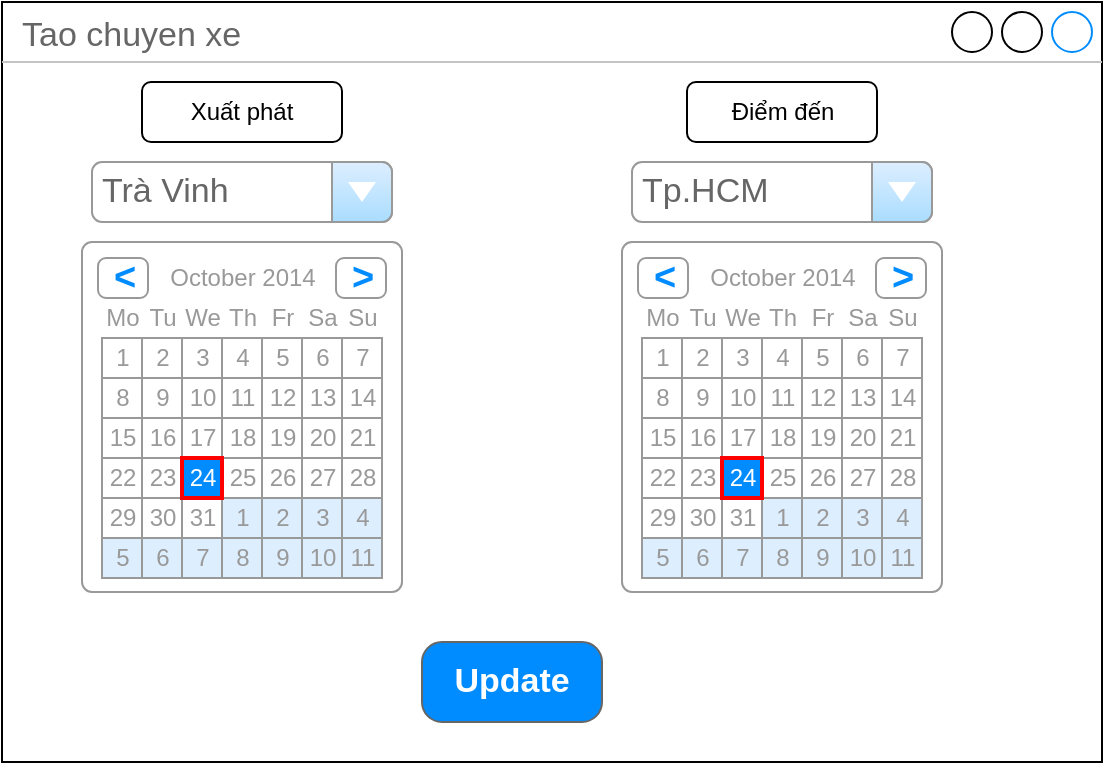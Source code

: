 <mxfile version="22.0.8" type="device">
  <diagram name="Page-1" id="ben2kIiIfCoBEz7OFsYk">
    <mxGraphModel dx="1434" dy="1839" grid="1" gridSize="10" guides="1" tooltips="1" connect="1" arrows="1" fold="1" page="1" pageScale="1" pageWidth="850" pageHeight="1100" math="0" shadow="0">
      <root>
        <mxCell id="0" />
        <mxCell id="1" parent="0" />
        <mxCell id="Zk7HNToO3OFMtX9oZNZT-54" value="Tao chuyen xe" style="strokeWidth=1;shadow=0;dashed=0;align=center;html=1;shape=mxgraph.mockup.containers.window;align=left;verticalAlign=top;spacingLeft=8;strokeColor2=#008cff;strokeColor3=#c4c4c4;fontColor=#666666;mainText=;fontSize=17;labelBackgroundColor=none;whiteSpace=wrap;rounded=1;" parent="1" vertex="1">
          <mxGeometry x="160" y="-120" width="550" height="380" as="geometry" />
        </mxCell>
        <mxCell id="Zk7HNToO3OFMtX9oZNZT-55" value="" style="strokeWidth=1;shadow=0;dashed=0;align=center;html=1;shape=mxgraph.mockup.forms.rrect;rSize=5;strokeColor=#999999;fillColor=#ffffff;rounded=1;" parent="1" vertex="1">
          <mxGeometry x="200" width="160" height="175" as="geometry" />
        </mxCell>
        <mxCell id="Zk7HNToO3OFMtX9oZNZT-56" value="October 2014" style="strokeWidth=1;shadow=0;dashed=0;align=center;html=1;shape=mxgraph.mockup.forms.anchor;fontColor=#999999;rounded=1;" parent="Zk7HNToO3OFMtX9oZNZT-55" vertex="1">
          <mxGeometry x="30" y="8" width="100" height="20" as="geometry" />
        </mxCell>
        <mxCell id="Zk7HNToO3OFMtX9oZNZT-57" value="&lt;" style="strokeWidth=1;shadow=0;dashed=0;align=center;html=1;shape=mxgraph.mockup.forms.rrect;rSize=4;strokeColor=#999999;fontColor=#008cff;fontSize=19;fontStyle=1;rounded=1;" parent="Zk7HNToO3OFMtX9oZNZT-55" vertex="1">
          <mxGeometry x="8" y="8" width="25" height="20" as="geometry" />
        </mxCell>
        <mxCell id="Zk7HNToO3OFMtX9oZNZT-58" value="&gt;" style="strokeWidth=1;shadow=0;dashed=0;align=center;html=1;shape=mxgraph.mockup.forms.rrect;rSize=4;strokeColor=#999999;fontColor=#008cff;fontSize=19;fontStyle=1;rounded=1;" parent="Zk7HNToO3OFMtX9oZNZT-55" vertex="1">
          <mxGeometry x="127" y="8" width="25" height="20" as="geometry" />
        </mxCell>
        <mxCell id="Zk7HNToO3OFMtX9oZNZT-59" value="Mo" style="strokeWidth=1;shadow=0;dashed=0;align=center;html=1;shape=mxgraph.mockup.forms.anchor;fontColor=#999999;rounded=1;" parent="Zk7HNToO3OFMtX9oZNZT-55" vertex="1">
          <mxGeometry x="10" y="28" width="20" height="20" as="geometry" />
        </mxCell>
        <mxCell id="Zk7HNToO3OFMtX9oZNZT-60" value="Tu" style="strokeWidth=1;shadow=0;dashed=0;align=center;html=1;shape=mxgraph.mockup.forms.anchor;fontColor=#999999;rounded=1;" parent="Zk7HNToO3OFMtX9oZNZT-55" vertex="1">
          <mxGeometry x="30" y="28" width="20" height="20" as="geometry" />
        </mxCell>
        <mxCell id="Zk7HNToO3OFMtX9oZNZT-61" value="We" style="strokeWidth=1;shadow=0;dashed=0;align=center;html=1;shape=mxgraph.mockup.forms.anchor;fontColor=#999999;rounded=1;" parent="Zk7HNToO3OFMtX9oZNZT-55" vertex="1">
          <mxGeometry x="50" y="28" width="20" height="20" as="geometry" />
        </mxCell>
        <mxCell id="Zk7HNToO3OFMtX9oZNZT-62" value="Th" style="strokeWidth=1;shadow=0;dashed=0;align=center;html=1;shape=mxgraph.mockup.forms.anchor;fontColor=#999999;rounded=1;" parent="Zk7HNToO3OFMtX9oZNZT-55" vertex="1">
          <mxGeometry x="70" y="28" width="20" height="20" as="geometry" />
        </mxCell>
        <mxCell id="Zk7HNToO3OFMtX9oZNZT-63" value="Fr" style="strokeWidth=1;shadow=0;dashed=0;align=center;html=1;shape=mxgraph.mockup.forms.anchor;fontColor=#999999;rounded=1;" parent="Zk7HNToO3OFMtX9oZNZT-55" vertex="1">
          <mxGeometry x="90" y="28" width="20" height="20" as="geometry" />
        </mxCell>
        <mxCell id="Zk7HNToO3OFMtX9oZNZT-64" value="Sa" style="strokeWidth=1;shadow=0;dashed=0;align=center;html=1;shape=mxgraph.mockup.forms.anchor;fontColor=#999999;rounded=1;" parent="Zk7HNToO3OFMtX9oZNZT-55" vertex="1">
          <mxGeometry x="110" y="28" width="20" height="20" as="geometry" />
        </mxCell>
        <mxCell id="Zk7HNToO3OFMtX9oZNZT-65" value="Su" style="strokeWidth=1;shadow=0;dashed=0;align=center;html=1;shape=mxgraph.mockup.forms.anchor;fontColor=#999999;rounded=1;" parent="Zk7HNToO3OFMtX9oZNZT-55" vertex="1">
          <mxGeometry x="130" y="28" width="20" height="20" as="geometry" />
        </mxCell>
        <mxCell id="Zk7HNToO3OFMtX9oZNZT-66" value="1" style="strokeWidth=1;shadow=0;dashed=0;align=center;html=1;shape=mxgraph.mockup.forms.rrect;rSize=0;strokeColor=#999999;fontColor=#999999;rounded=1;" parent="Zk7HNToO3OFMtX9oZNZT-55" vertex="1">
          <mxGeometry x="10" y="48" width="20" height="20" as="geometry" />
        </mxCell>
        <mxCell id="Zk7HNToO3OFMtX9oZNZT-67" value="2" style="strokeWidth=1;shadow=0;dashed=0;align=center;html=1;shape=mxgraph.mockup.forms.rrect;rSize=0;strokeColor=#999999;fontColor=#999999;rounded=1;" parent="Zk7HNToO3OFMtX9oZNZT-55" vertex="1">
          <mxGeometry x="30" y="48" width="20" height="20" as="geometry" />
        </mxCell>
        <mxCell id="Zk7HNToO3OFMtX9oZNZT-68" value="3" style="strokeWidth=1;shadow=0;dashed=0;align=center;html=1;shape=mxgraph.mockup.forms.rrect;rSize=0;strokeColor=#999999;fontColor=#999999;rounded=1;" parent="Zk7HNToO3OFMtX9oZNZT-55" vertex="1">
          <mxGeometry x="50" y="48" width="20" height="20" as="geometry" />
        </mxCell>
        <mxCell id="Zk7HNToO3OFMtX9oZNZT-69" value="4" style="strokeWidth=1;shadow=0;dashed=0;align=center;html=1;shape=mxgraph.mockup.forms.rrect;rSize=0;strokeColor=#999999;fontColor=#999999;rounded=1;" parent="Zk7HNToO3OFMtX9oZNZT-55" vertex="1">
          <mxGeometry x="70" y="48" width="20" height="20" as="geometry" />
        </mxCell>
        <mxCell id="Zk7HNToO3OFMtX9oZNZT-70" value="5" style="strokeWidth=1;shadow=0;dashed=0;align=center;html=1;shape=mxgraph.mockup.forms.rrect;rSize=0;strokeColor=#999999;fontColor=#999999;rounded=1;" parent="Zk7HNToO3OFMtX9oZNZT-55" vertex="1">
          <mxGeometry x="90" y="48" width="20" height="20" as="geometry" />
        </mxCell>
        <mxCell id="Zk7HNToO3OFMtX9oZNZT-71" value="6" style="strokeWidth=1;shadow=0;dashed=0;align=center;html=1;shape=mxgraph.mockup.forms.rrect;rSize=0;strokeColor=#999999;fontColor=#999999;rounded=1;" parent="Zk7HNToO3OFMtX9oZNZT-55" vertex="1">
          <mxGeometry x="110" y="48" width="20" height="20" as="geometry" />
        </mxCell>
        <mxCell id="Zk7HNToO3OFMtX9oZNZT-72" value="7" style="strokeWidth=1;shadow=0;dashed=0;align=center;html=1;shape=mxgraph.mockup.forms.rrect;rSize=0;strokeColor=#999999;fontColor=#999999;rounded=1;" parent="Zk7HNToO3OFMtX9oZNZT-55" vertex="1">
          <mxGeometry x="130" y="48" width="20" height="20" as="geometry" />
        </mxCell>
        <mxCell id="Zk7HNToO3OFMtX9oZNZT-73" value="8" style="strokeWidth=1;shadow=0;dashed=0;align=center;html=1;shape=mxgraph.mockup.forms.rrect;rSize=0;strokeColor=#999999;fontColor=#999999;rounded=1;" parent="Zk7HNToO3OFMtX9oZNZT-55" vertex="1">
          <mxGeometry x="10" y="68" width="20" height="20" as="geometry" />
        </mxCell>
        <mxCell id="Zk7HNToO3OFMtX9oZNZT-74" value="9" style="strokeWidth=1;shadow=0;dashed=0;align=center;html=1;shape=mxgraph.mockup.forms.rrect;rSize=0;strokeColor=#999999;fontColor=#999999;rounded=1;" parent="Zk7HNToO3OFMtX9oZNZT-55" vertex="1">
          <mxGeometry x="30" y="68" width="20" height="20" as="geometry" />
        </mxCell>
        <mxCell id="Zk7HNToO3OFMtX9oZNZT-75" value="10" style="strokeWidth=1;shadow=0;dashed=0;align=center;html=1;shape=mxgraph.mockup.forms.rrect;rSize=0;strokeColor=#999999;fontColor=#999999;rounded=1;" parent="Zk7HNToO3OFMtX9oZNZT-55" vertex="1">
          <mxGeometry x="50" y="68" width="20" height="20" as="geometry" />
        </mxCell>
        <mxCell id="Zk7HNToO3OFMtX9oZNZT-76" value="11" style="strokeWidth=1;shadow=0;dashed=0;align=center;html=1;shape=mxgraph.mockup.forms.rrect;rSize=0;strokeColor=#999999;fontColor=#999999;rounded=1;" parent="Zk7HNToO3OFMtX9oZNZT-55" vertex="1">
          <mxGeometry x="70" y="68" width="20" height="20" as="geometry" />
        </mxCell>
        <mxCell id="Zk7HNToO3OFMtX9oZNZT-77" value="12" style="strokeWidth=1;shadow=0;dashed=0;align=center;html=1;shape=mxgraph.mockup.forms.rrect;rSize=0;strokeColor=#999999;fontColor=#999999;rounded=1;" parent="Zk7HNToO3OFMtX9oZNZT-55" vertex="1">
          <mxGeometry x="90" y="68" width="20" height="20" as="geometry" />
        </mxCell>
        <mxCell id="Zk7HNToO3OFMtX9oZNZT-78" value="13" style="strokeWidth=1;shadow=0;dashed=0;align=center;html=1;shape=mxgraph.mockup.forms.rrect;rSize=0;strokeColor=#999999;fontColor=#999999;rounded=1;" parent="Zk7HNToO3OFMtX9oZNZT-55" vertex="1">
          <mxGeometry x="110" y="68" width="20" height="20" as="geometry" />
        </mxCell>
        <mxCell id="Zk7HNToO3OFMtX9oZNZT-79" value="14" style="strokeWidth=1;shadow=0;dashed=0;align=center;html=1;shape=mxgraph.mockup.forms.rrect;rSize=0;strokeColor=#999999;fontColor=#999999;rounded=1;" parent="Zk7HNToO3OFMtX9oZNZT-55" vertex="1">
          <mxGeometry x="130" y="68" width="20" height="20" as="geometry" />
        </mxCell>
        <mxCell id="Zk7HNToO3OFMtX9oZNZT-80" value="15" style="strokeWidth=1;shadow=0;dashed=0;align=center;html=1;shape=mxgraph.mockup.forms.rrect;rSize=0;strokeColor=#999999;fontColor=#999999;rounded=1;" parent="Zk7HNToO3OFMtX9oZNZT-55" vertex="1">
          <mxGeometry x="10" y="88" width="20" height="20" as="geometry" />
        </mxCell>
        <mxCell id="Zk7HNToO3OFMtX9oZNZT-81" value="16" style="strokeWidth=1;shadow=0;dashed=0;align=center;html=1;shape=mxgraph.mockup.forms.rrect;rSize=0;strokeColor=#999999;fontColor=#999999;rounded=1;" parent="Zk7HNToO3OFMtX9oZNZT-55" vertex="1">
          <mxGeometry x="30" y="88" width="20" height="20" as="geometry" />
        </mxCell>
        <mxCell id="Zk7HNToO3OFMtX9oZNZT-82" value="17" style="strokeWidth=1;shadow=0;dashed=0;align=center;html=1;shape=mxgraph.mockup.forms.rrect;rSize=0;strokeColor=#999999;fontColor=#999999;rounded=1;" parent="Zk7HNToO3OFMtX9oZNZT-55" vertex="1">
          <mxGeometry x="50" y="88" width="20" height="20" as="geometry" />
        </mxCell>
        <mxCell id="Zk7HNToO3OFMtX9oZNZT-83" value="18" style="strokeWidth=1;shadow=0;dashed=0;align=center;html=1;shape=mxgraph.mockup.forms.rrect;rSize=0;strokeColor=#999999;fontColor=#999999;rounded=1;" parent="Zk7HNToO3OFMtX9oZNZT-55" vertex="1">
          <mxGeometry x="70" y="88" width="20" height="20" as="geometry" />
        </mxCell>
        <mxCell id="Zk7HNToO3OFMtX9oZNZT-84" value="19" style="strokeWidth=1;shadow=0;dashed=0;align=center;html=1;shape=mxgraph.mockup.forms.rrect;rSize=0;strokeColor=#999999;fontColor=#999999;rounded=1;" parent="Zk7HNToO3OFMtX9oZNZT-55" vertex="1">
          <mxGeometry x="90" y="88" width="20" height="20" as="geometry" />
        </mxCell>
        <mxCell id="Zk7HNToO3OFMtX9oZNZT-85" value="20" style="strokeWidth=1;shadow=0;dashed=0;align=center;html=1;shape=mxgraph.mockup.forms.rrect;rSize=0;strokeColor=#999999;fontColor=#999999;rounded=1;" parent="Zk7HNToO3OFMtX9oZNZT-55" vertex="1">
          <mxGeometry x="110" y="88" width="20" height="20" as="geometry" />
        </mxCell>
        <mxCell id="Zk7HNToO3OFMtX9oZNZT-86" value="21" style="strokeWidth=1;shadow=0;dashed=0;align=center;html=1;shape=mxgraph.mockup.forms.rrect;rSize=0;strokeColor=#999999;fontColor=#999999;rounded=1;" parent="Zk7HNToO3OFMtX9oZNZT-55" vertex="1">
          <mxGeometry x="130" y="88" width="20" height="20" as="geometry" />
        </mxCell>
        <mxCell id="Zk7HNToO3OFMtX9oZNZT-87" value="22" style="strokeWidth=1;shadow=0;dashed=0;align=center;html=1;shape=mxgraph.mockup.forms.rrect;rSize=0;strokeColor=#999999;fontColor=#999999;rounded=1;" parent="Zk7HNToO3OFMtX9oZNZT-55" vertex="1">
          <mxGeometry x="10" y="108" width="20" height="20" as="geometry" />
        </mxCell>
        <mxCell id="Zk7HNToO3OFMtX9oZNZT-88" value="23" style="strokeWidth=1;shadow=0;dashed=0;align=center;html=1;shape=mxgraph.mockup.forms.rrect;rSize=0;strokeColor=#999999;fontColor=#999999;rounded=1;" parent="Zk7HNToO3OFMtX9oZNZT-55" vertex="1">
          <mxGeometry x="30" y="108" width="20" height="20" as="geometry" />
        </mxCell>
        <mxCell id="Zk7HNToO3OFMtX9oZNZT-89" value="25" style="strokeWidth=1;shadow=0;dashed=0;align=center;html=1;shape=mxgraph.mockup.forms.rrect;rSize=0;strokeColor=#999999;fontColor=#999999;rounded=1;" parent="Zk7HNToO3OFMtX9oZNZT-55" vertex="1">
          <mxGeometry x="70" y="108" width="20" height="20" as="geometry" />
        </mxCell>
        <mxCell id="Zk7HNToO3OFMtX9oZNZT-90" value="26" style="strokeWidth=1;shadow=0;dashed=0;align=center;html=1;shape=mxgraph.mockup.forms.rrect;rSize=0;strokeColor=#999999;fontColor=#999999;rounded=1;" parent="Zk7HNToO3OFMtX9oZNZT-55" vertex="1">
          <mxGeometry x="90" y="108" width="20" height="20" as="geometry" />
        </mxCell>
        <mxCell id="Zk7HNToO3OFMtX9oZNZT-91" value="27" style="strokeWidth=1;shadow=0;dashed=0;align=center;html=1;shape=mxgraph.mockup.forms.rrect;rSize=0;strokeColor=#999999;fontColor=#999999;rounded=1;" parent="Zk7HNToO3OFMtX9oZNZT-55" vertex="1">
          <mxGeometry x="110" y="108" width="20" height="20" as="geometry" />
        </mxCell>
        <mxCell id="Zk7HNToO3OFMtX9oZNZT-92" value="28" style="strokeWidth=1;shadow=0;dashed=0;align=center;html=1;shape=mxgraph.mockup.forms.rrect;rSize=0;strokeColor=#999999;fontColor=#999999;rounded=1;" parent="Zk7HNToO3OFMtX9oZNZT-55" vertex="1">
          <mxGeometry x="130" y="108" width="20" height="20" as="geometry" />
        </mxCell>
        <mxCell id="Zk7HNToO3OFMtX9oZNZT-93" value="29" style="strokeWidth=1;shadow=0;dashed=0;align=center;html=1;shape=mxgraph.mockup.forms.rrect;rSize=0;strokeColor=#999999;fontColor=#999999;rounded=1;" parent="Zk7HNToO3OFMtX9oZNZT-55" vertex="1">
          <mxGeometry x="10" y="128" width="20" height="20" as="geometry" />
        </mxCell>
        <mxCell id="Zk7HNToO3OFMtX9oZNZT-94" value="30" style="strokeWidth=1;shadow=0;dashed=0;align=center;html=1;shape=mxgraph.mockup.forms.rrect;rSize=0;strokeColor=#999999;fontColor=#999999;rounded=1;" parent="Zk7HNToO3OFMtX9oZNZT-55" vertex="1">
          <mxGeometry x="30" y="128" width="20" height="20" as="geometry" />
        </mxCell>
        <mxCell id="Zk7HNToO3OFMtX9oZNZT-95" value="31" style="strokeWidth=1;shadow=0;dashed=0;align=center;html=1;shape=mxgraph.mockup.forms.rrect;rSize=0;strokeColor=#999999;fontColor=#999999;rounded=1;" parent="Zk7HNToO3OFMtX9oZNZT-55" vertex="1">
          <mxGeometry x="50" y="128" width="20" height="20" as="geometry" />
        </mxCell>
        <mxCell id="Zk7HNToO3OFMtX9oZNZT-96" value="1" style="strokeWidth=1;shadow=0;dashed=0;align=center;html=1;shape=mxgraph.mockup.forms.rrect;rSize=0;strokeColor=#999999;fontColor=#999999;fillColor=#ddeeff;rounded=1;" parent="Zk7HNToO3OFMtX9oZNZT-55" vertex="1">
          <mxGeometry x="70" y="128" width="20" height="20" as="geometry" />
        </mxCell>
        <mxCell id="Zk7HNToO3OFMtX9oZNZT-97" value="2" style="strokeWidth=1;shadow=0;dashed=0;align=center;html=1;shape=mxgraph.mockup.forms.rrect;rSize=0;strokeColor=#999999;fontColor=#999999;fillColor=#ddeeff;rounded=1;" parent="Zk7HNToO3OFMtX9oZNZT-55" vertex="1">
          <mxGeometry x="90" y="128" width="20" height="20" as="geometry" />
        </mxCell>
        <mxCell id="Zk7HNToO3OFMtX9oZNZT-98" value="3" style="strokeWidth=1;shadow=0;dashed=0;align=center;html=1;shape=mxgraph.mockup.forms.rrect;rSize=0;strokeColor=#999999;fontColor=#999999;fillColor=#ddeeff;rounded=1;" parent="Zk7HNToO3OFMtX9oZNZT-55" vertex="1">
          <mxGeometry x="110" y="128" width="20" height="20" as="geometry" />
        </mxCell>
        <mxCell id="Zk7HNToO3OFMtX9oZNZT-99" value="4" style="strokeWidth=1;shadow=0;dashed=0;align=center;html=1;shape=mxgraph.mockup.forms.rrect;rSize=0;strokeColor=#999999;fontColor=#999999;fillColor=#ddeeff;rounded=1;" parent="Zk7HNToO3OFMtX9oZNZT-55" vertex="1">
          <mxGeometry x="130" y="128" width="20" height="20" as="geometry" />
        </mxCell>
        <mxCell id="Zk7HNToO3OFMtX9oZNZT-100" value="5" style="strokeWidth=1;shadow=0;dashed=0;align=center;html=1;shape=mxgraph.mockup.forms.rrect;rSize=0;strokeColor=#999999;fontColor=#999999;fillColor=#ddeeff;rounded=1;" parent="Zk7HNToO3OFMtX9oZNZT-55" vertex="1">
          <mxGeometry x="10" y="148" width="20" height="20" as="geometry" />
        </mxCell>
        <mxCell id="Zk7HNToO3OFMtX9oZNZT-101" value="6" style="strokeWidth=1;shadow=0;dashed=0;align=center;html=1;shape=mxgraph.mockup.forms.rrect;rSize=0;strokeColor=#999999;fontColor=#999999;fillColor=#ddeeff;rounded=1;" parent="Zk7HNToO3OFMtX9oZNZT-55" vertex="1">
          <mxGeometry x="30" y="148" width="20" height="20" as="geometry" />
        </mxCell>
        <mxCell id="Zk7HNToO3OFMtX9oZNZT-102" value="7" style="strokeWidth=1;shadow=0;dashed=0;align=center;html=1;shape=mxgraph.mockup.forms.rrect;rSize=0;strokeColor=#999999;fontColor=#999999;fillColor=#ddeeff;rounded=1;" parent="Zk7HNToO3OFMtX9oZNZT-55" vertex="1">
          <mxGeometry x="50" y="148" width="20" height="20" as="geometry" />
        </mxCell>
        <mxCell id="Zk7HNToO3OFMtX9oZNZT-103" value="8" style="strokeWidth=1;shadow=0;dashed=0;align=center;html=1;shape=mxgraph.mockup.forms.rrect;rSize=0;strokeColor=#999999;fontColor=#999999;fillColor=#ddeeff;rounded=1;" parent="Zk7HNToO3OFMtX9oZNZT-55" vertex="1">
          <mxGeometry x="70" y="148" width="20" height="20" as="geometry" />
        </mxCell>
        <mxCell id="Zk7HNToO3OFMtX9oZNZT-104" value="9" style="strokeWidth=1;shadow=0;dashed=0;align=center;html=1;shape=mxgraph.mockup.forms.rrect;rSize=0;strokeColor=#999999;fontColor=#999999;fillColor=#ddeeff;rounded=1;" parent="Zk7HNToO3OFMtX9oZNZT-55" vertex="1">
          <mxGeometry x="90" y="148" width="20" height="20" as="geometry" />
        </mxCell>
        <mxCell id="Zk7HNToO3OFMtX9oZNZT-105" value="10" style="strokeWidth=1;shadow=0;dashed=0;align=center;html=1;shape=mxgraph.mockup.forms.rrect;rSize=0;strokeColor=#999999;fontColor=#999999;fillColor=#ddeeff;rounded=1;" parent="Zk7HNToO3OFMtX9oZNZT-55" vertex="1">
          <mxGeometry x="110" y="148" width="20" height="20" as="geometry" />
        </mxCell>
        <mxCell id="Zk7HNToO3OFMtX9oZNZT-106" value="11" style="strokeWidth=1;shadow=0;dashed=0;align=center;html=1;shape=mxgraph.mockup.forms.rrect;rSize=0;strokeColor=#999999;fontColor=#999999;fillColor=#ddeeff;rounded=1;" parent="Zk7HNToO3OFMtX9oZNZT-55" vertex="1">
          <mxGeometry x="130" y="148" width="20" height="20" as="geometry" />
        </mxCell>
        <mxCell id="Zk7HNToO3OFMtX9oZNZT-107" value="24" style="strokeWidth=1;shadow=0;dashed=0;align=center;html=1;shape=mxgraph.mockup.forms.rrect;rSize=0;strokeColor=#ff0000;fontColor=#ffffff;strokeWidth=2;fillColor=#008cff;rounded=1;" parent="Zk7HNToO3OFMtX9oZNZT-55" vertex="1">
          <mxGeometry x="50" y="108" width="20" height="20" as="geometry" />
        </mxCell>
        <mxCell id="Zk7HNToO3OFMtX9oZNZT-108" value="" style="strokeWidth=1;shadow=0;dashed=0;align=center;html=1;shape=mxgraph.mockup.forms.rrect;rSize=5;strokeColor=#999999;fillColor=#ffffff;rounded=1;" parent="1" vertex="1">
          <mxGeometry x="470" width="160" height="175" as="geometry" />
        </mxCell>
        <mxCell id="Zk7HNToO3OFMtX9oZNZT-109" value="October 2014" style="strokeWidth=1;shadow=0;dashed=0;align=center;html=1;shape=mxgraph.mockup.forms.anchor;fontColor=#999999;rounded=1;" parent="Zk7HNToO3OFMtX9oZNZT-108" vertex="1">
          <mxGeometry x="30" y="8" width="100" height="20" as="geometry" />
        </mxCell>
        <mxCell id="Zk7HNToO3OFMtX9oZNZT-110" value="&lt;" style="strokeWidth=1;shadow=0;dashed=0;align=center;html=1;shape=mxgraph.mockup.forms.rrect;rSize=4;strokeColor=#999999;fontColor=#008cff;fontSize=19;fontStyle=1;rounded=1;" parent="Zk7HNToO3OFMtX9oZNZT-108" vertex="1">
          <mxGeometry x="8" y="8" width="25" height="20" as="geometry" />
        </mxCell>
        <mxCell id="Zk7HNToO3OFMtX9oZNZT-111" value="&gt;" style="strokeWidth=1;shadow=0;dashed=0;align=center;html=1;shape=mxgraph.mockup.forms.rrect;rSize=4;strokeColor=#999999;fontColor=#008cff;fontSize=19;fontStyle=1;rounded=1;" parent="Zk7HNToO3OFMtX9oZNZT-108" vertex="1">
          <mxGeometry x="127" y="8" width="25" height="20" as="geometry" />
        </mxCell>
        <mxCell id="Zk7HNToO3OFMtX9oZNZT-112" value="Mo" style="strokeWidth=1;shadow=0;dashed=0;align=center;html=1;shape=mxgraph.mockup.forms.anchor;fontColor=#999999;rounded=1;" parent="Zk7HNToO3OFMtX9oZNZT-108" vertex="1">
          <mxGeometry x="10" y="28" width="20" height="20" as="geometry" />
        </mxCell>
        <mxCell id="Zk7HNToO3OFMtX9oZNZT-113" value="Tu" style="strokeWidth=1;shadow=0;dashed=0;align=center;html=1;shape=mxgraph.mockup.forms.anchor;fontColor=#999999;rounded=1;" parent="Zk7HNToO3OFMtX9oZNZT-108" vertex="1">
          <mxGeometry x="30" y="28" width="20" height="20" as="geometry" />
        </mxCell>
        <mxCell id="Zk7HNToO3OFMtX9oZNZT-114" value="We" style="strokeWidth=1;shadow=0;dashed=0;align=center;html=1;shape=mxgraph.mockup.forms.anchor;fontColor=#999999;rounded=1;" parent="Zk7HNToO3OFMtX9oZNZT-108" vertex="1">
          <mxGeometry x="50" y="28" width="20" height="20" as="geometry" />
        </mxCell>
        <mxCell id="Zk7HNToO3OFMtX9oZNZT-115" value="Th" style="strokeWidth=1;shadow=0;dashed=0;align=center;html=1;shape=mxgraph.mockup.forms.anchor;fontColor=#999999;rounded=1;" parent="Zk7HNToO3OFMtX9oZNZT-108" vertex="1">
          <mxGeometry x="70" y="28" width="20" height="20" as="geometry" />
        </mxCell>
        <mxCell id="Zk7HNToO3OFMtX9oZNZT-116" value="Fr" style="strokeWidth=1;shadow=0;dashed=0;align=center;html=1;shape=mxgraph.mockup.forms.anchor;fontColor=#999999;rounded=1;" parent="Zk7HNToO3OFMtX9oZNZT-108" vertex="1">
          <mxGeometry x="90" y="28" width="20" height="20" as="geometry" />
        </mxCell>
        <mxCell id="Zk7HNToO3OFMtX9oZNZT-117" value="Sa" style="strokeWidth=1;shadow=0;dashed=0;align=center;html=1;shape=mxgraph.mockup.forms.anchor;fontColor=#999999;rounded=1;" parent="Zk7HNToO3OFMtX9oZNZT-108" vertex="1">
          <mxGeometry x="110" y="28" width="20" height="20" as="geometry" />
        </mxCell>
        <mxCell id="Zk7HNToO3OFMtX9oZNZT-118" value="Su" style="strokeWidth=1;shadow=0;dashed=0;align=center;html=1;shape=mxgraph.mockup.forms.anchor;fontColor=#999999;rounded=1;" parent="Zk7HNToO3OFMtX9oZNZT-108" vertex="1">
          <mxGeometry x="130" y="28" width="20" height="20" as="geometry" />
        </mxCell>
        <mxCell id="Zk7HNToO3OFMtX9oZNZT-119" value="1" style="strokeWidth=1;shadow=0;dashed=0;align=center;html=1;shape=mxgraph.mockup.forms.rrect;rSize=0;strokeColor=#999999;fontColor=#999999;rounded=1;" parent="Zk7HNToO3OFMtX9oZNZT-108" vertex="1">
          <mxGeometry x="10" y="48" width="20" height="20" as="geometry" />
        </mxCell>
        <mxCell id="Zk7HNToO3OFMtX9oZNZT-120" value="2" style="strokeWidth=1;shadow=0;dashed=0;align=center;html=1;shape=mxgraph.mockup.forms.rrect;rSize=0;strokeColor=#999999;fontColor=#999999;rounded=1;" parent="Zk7HNToO3OFMtX9oZNZT-108" vertex="1">
          <mxGeometry x="30" y="48" width="20" height="20" as="geometry" />
        </mxCell>
        <mxCell id="Zk7HNToO3OFMtX9oZNZT-121" value="3" style="strokeWidth=1;shadow=0;dashed=0;align=center;html=1;shape=mxgraph.mockup.forms.rrect;rSize=0;strokeColor=#999999;fontColor=#999999;rounded=1;" parent="Zk7HNToO3OFMtX9oZNZT-108" vertex="1">
          <mxGeometry x="50" y="48" width="20" height="20" as="geometry" />
        </mxCell>
        <mxCell id="Zk7HNToO3OFMtX9oZNZT-122" value="4" style="strokeWidth=1;shadow=0;dashed=0;align=center;html=1;shape=mxgraph.mockup.forms.rrect;rSize=0;strokeColor=#999999;fontColor=#999999;rounded=1;" parent="Zk7HNToO3OFMtX9oZNZT-108" vertex="1">
          <mxGeometry x="70" y="48" width="20" height="20" as="geometry" />
        </mxCell>
        <mxCell id="Zk7HNToO3OFMtX9oZNZT-123" value="5" style="strokeWidth=1;shadow=0;dashed=0;align=center;html=1;shape=mxgraph.mockup.forms.rrect;rSize=0;strokeColor=#999999;fontColor=#999999;rounded=1;" parent="Zk7HNToO3OFMtX9oZNZT-108" vertex="1">
          <mxGeometry x="90" y="48" width="20" height="20" as="geometry" />
        </mxCell>
        <mxCell id="Zk7HNToO3OFMtX9oZNZT-124" value="6" style="strokeWidth=1;shadow=0;dashed=0;align=center;html=1;shape=mxgraph.mockup.forms.rrect;rSize=0;strokeColor=#999999;fontColor=#999999;rounded=1;" parent="Zk7HNToO3OFMtX9oZNZT-108" vertex="1">
          <mxGeometry x="110" y="48" width="20" height="20" as="geometry" />
        </mxCell>
        <mxCell id="Zk7HNToO3OFMtX9oZNZT-125" value="7" style="strokeWidth=1;shadow=0;dashed=0;align=center;html=1;shape=mxgraph.mockup.forms.rrect;rSize=0;strokeColor=#999999;fontColor=#999999;rounded=1;" parent="Zk7HNToO3OFMtX9oZNZT-108" vertex="1">
          <mxGeometry x="130" y="48" width="20" height="20" as="geometry" />
        </mxCell>
        <mxCell id="Zk7HNToO3OFMtX9oZNZT-126" value="8" style="strokeWidth=1;shadow=0;dashed=0;align=center;html=1;shape=mxgraph.mockup.forms.rrect;rSize=0;strokeColor=#999999;fontColor=#999999;rounded=1;" parent="Zk7HNToO3OFMtX9oZNZT-108" vertex="1">
          <mxGeometry x="10" y="68" width="20" height="20" as="geometry" />
        </mxCell>
        <mxCell id="Zk7HNToO3OFMtX9oZNZT-127" value="9" style="strokeWidth=1;shadow=0;dashed=0;align=center;html=1;shape=mxgraph.mockup.forms.rrect;rSize=0;strokeColor=#999999;fontColor=#999999;rounded=1;" parent="Zk7HNToO3OFMtX9oZNZT-108" vertex="1">
          <mxGeometry x="30" y="68" width="20" height="20" as="geometry" />
        </mxCell>
        <mxCell id="Zk7HNToO3OFMtX9oZNZT-128" value="10" style="strokeWidth=1;shadow=0;dashed=0;align=center;html=1;shape=mxgraph.mockup.forms.rrect;rSize=0;strokeColor=#999999;fontColor=#999999;rounded=1;" parent="Zk7HNToO3OFMtX9oZNZT-108" vertex="1">
          <mxGeometry x="50" y="68" width="20" height="20" as="geometry" />
        </mxCell>
        <mxCell id="Zk7HNToO3OFMtX9oZNZT-129" value="11" style="strokeWidth=1;shadow=0;dashed=0;align=center;html=1;shape=mxgraph.mockup.forms.rrect;rSize=0;strokeColor=#999999;fontColor=#999999;rounded=1;" parent="Zk7HNToO3OFMtX9oZNZT-108" vertex="1">
          <mxGeometry x="70" y="68" width="20" height="20" as="geometry" />
        </mxCell>
        <mxCell id="Zk7HNToO3OFMtX9oZNZT-130" value="12" style="strokeWidth=1;shadow=0;dashed=0;align=center;html=1;shape=mxgraph.mockup.forms.rrect;rSize=0;strokeColor=#999999;fontColor=#999999;rounded=1;" parent="Zk7HNToO3OFMtX9oZNZT-108" vertex="1">
          <mxGeometry x="90" y="68" width="20" height="20" as="geometry" />
        </mxCell>
        <mxCell id="Zk7HNToO3OFMtX9oZNZT-131" value="13" style="strokeWidth=1;shadow=0;dashed=0;align=center;html=1;shape=mxgraph.mockup.forms.rrect;rSize=0;strokeColor=#999999;fontColor=#999999;rounded=1;" parent="Zk7HNToO3OFMtX9oZNZT-108" vertex="1">
          <mxGeometry x="110" y="68" width="20" height="20" as="geometry" />
        </mxCell>
        <mxCell id="Zk7HNToO3OFMtX9oZNZT-132" value="14" style="strokeWidth=1;shadow=0;dashed=0;align=center;html=1;shape=mxgraph.mockup.forms.rrect;rSize=0;strokeColor=#999999;fontColor=#999999;rounded=1;" parent="Zk7HNToO3OFMtX9oZNZT-108" vertex="1">
          <mxGeometry x="130" y="68" width="20" height="20" as="geometry" />
        </mxCell>
        <mxCell id="Zk7HNToO3OFMtX9oZNZT-133" value="15" style="strokeWidth=1;shadow=0;dashed=0;align=center;html=1;shape=mxgraph.mockup.forms.rrect;rSize=0;strokeColor=#999999;fontColor=#999999;rounded=1;" parent="Zk7HNToO3OFMtX9oZNZT-108" vertex="1">
          <mxGeometry x="10" y="88" width="20" height="20" as="geometry" />
        </mxCell>
        <mxCell id="Zk7HNToO3OFMtX9oZNZT-134" value="16" style="strokeWidth=1;shadow=0;dashed=0;align=center;html=1;shape=mxgraph.mockup.forms.rrect;rSize=0;strokeColor=#999999;fontColor=#999999;rounded=1;" parent="Zk7HNToO3OFMtX9oZNZT-108" vertex="1">
          <mxGeometry x="30" y="88" width="20" height="20" as="geometry" />
        </mxCell>
        <mxCell id="Zk7HNToO3OFMtX9oZNZT-135" value="17" style="strokeWidth=1;shadow=0;dashed=0;align=center;html=1;shape=mxgraph.mockup.forms.rrect;rSize=0;strokeColor=#999999;fontColor=#999999;rounded=1;" parent="Zk7HNToO3OFMtX9oZNZT-108" vertex="1">
          <mxGeometry x="50" y="88" width="20" height="20" as="geometry" />
        </mxCell>
        <mxCell id="Zk7HNToO3OFMtX9oZNZT-136" value="18" style="strokeWidth=1;shadow=0;dashed=0;align=center;html=1;shape=mxgraph.mockup.forms.rrect;rSize=0;strokeColor=#999999;fontColor=#999999;rounded=1;" parent="Zk7HNToO3OFMtX9oZNZT-108" vertex="1">
          <mxGeometry x="70" y="88" width="20" height="20" as="geometry" />
        </mxCell>
        <mxCell id="Zk7HNToO3OFMtX9oZNZT-137" value="19" style="strokeWidth=1;shadow=0;dashed=0;align=center;html=1;shape=mxgraph.mockup.forms.rrect;rSize=0;strokeColor=#999999;fontColor=#999999;rounded=1;" parent="Zk7HNToO3OFMtX9oZNZT-108" vertex="1">
          <mxGeometry x="90" y="88" width="20" height="20" as="geometry" />
        </mxCell>
        <mxCell id="Zk7HNToO3OFMtX9oZNZT-138" value="20" style="strokeWidth=1;shadow=0;dashed=0;align=center;html=1;shape=mxgraph.mockup.forms.rrect;rSize=0;strokeColor=#999999;fontColor=#999999;rounded=1;" parent="Zk7HNToO3OFMtX9oZNZT-108" vertex="1">
          <mxGeometry x="110" y="88" width="20" height="20" as="geometry" />
        </mxCell>
        <mxCell id="Zk7HNToO3OFMtX9oZNZT-139" value="21" style="strokeWidth=1;shadow=0;dashed=0;align=center;html=1;shape=mxgraph.mockup.forms.rrect;rSize=0;strokeColor=#999999;fontColor=#999999;rounded=1;" parent="Zk7HNToO3OFMtX9oZNZT-108" vertex="1">
          <mxGeometry x="130" y="88" width="20" height="20" as="geometry" />
        </mxCell>
        <mxCell id="Zk7HNToO3OFMtX9oZNZT-140" value="22" style="strokeWidth=1;shadow=0;dashed=0;align=center;html=1;shape=mxgraph.mockup.forms.rrect;rSize=0;strokeColor=#999999;fontColor=#999999;rounded=1;" parent="Zk7HNToO3OFMtX9oZNZT-108" vertex="1">
          <mxGeometry x="10" y="108" width="20" height="20" as="geometry" />
        </mxCell>
        <mxCell id="Zk7HNToO3OFMtX9oZNZT-141" value="23" style="strokeWidth=1;shadow=0;dashed=0;align=center;html=1;shape=mxgraph.mockup.forms.rrect;rSize=0;strokeColor=#999999;fontColor=#999999;rounded=1;" parent="Zk7HNToO3OFMtX9oZNZT-108" vertex="1">
          <mxGeometry x="30" y="108" width="20" height="20" as="geometry" />
        </mxCell>
        <mxCell id="Zk7HNToO3OFMtX9oZNZT-142" value="25" style="strokeWidth=1;shadow=0;dashed=0;align=center;html=1;shape=mxgraph.mockup.forms.rrect;rSize=0;strokeColor=#999999;fontColor=#999999;rounded=1;" parent="Zk7HNToO3OFMtX9oZNZT-108" vertex="1">
          <mxGeometry x="70" y="108" width="20" height="20" as="geometry" />
        </mxCell>
        <mxCell id="Zk7HNToO3OFMtX9oZNZT-143" value="26" style="strokeWidth=1;shadow=0;dashed=0;align=center;html=1;shape=mxgraph.mockup.forms.rrect;rSize=0;strokeColor=#999999;fontColor=#999999;rounded=1;" parent="Zk7HNToO3OFMtX9oZNZT-108" vertex="1">
          <mxGeometry x="90" y="108" width="20" height="20" as="geometry" />
        </mxCell>
        <mxCell id="Zk7HNToO3OFMtX9oZNZT-144" value="27" style="strokeWidth=1;shadow=0;dashed=0;align=center;html=1;shape=mxgraph.mockup.forms.rrect;rSize=0;strokeColor=#999999;fontColor=#999999;rounded=1;" parent="Zk7HNToO3OFMtX9oZNZT-108" vertex="1">
          <mxGeometry x="110" y="108" width="20" height="20" as="geometry" />
        </mxCell>
        <mxCell id="Zk7HNToO3OFMtX9oZNZT-145" value="28" style="strokeWidth=1;shadow=0;dashed=0;align=center;html=1;shape=mxgraph.mockup.forms.rrect;rSize=0;strokeColor=#999999;fontColor=#999999;rounded=1;" parent="Zk7HNToO3OFMtX9oZNZT-108" vertex="1">
          <mxGeometry x="130" y="108" width="20" height="20" as="geometry" />
        </mxCell>
        <mxCell id="Zk7HNToO3OFMtX9oZNZT-146" value="29" style="strokeWidth=1;shadow=0;dashed=0;align=center;html=1;shape=mxgraph.mockup.forms.rrect;rSize=0;strokeColor=#999999;fontColor=#999999;rounded=1;" parent="Zk7HNToO3OFMtX9oZNZT-108" vertex="1">
          <mxGeometry x="10" y="128" width="20" height="20" as="geometry" />
        </mxCell>
        <mxCell id="Zk7HNToO3OFMtX9oZNZT-147" value="30" style="strokeWidth=1;shadow=0;dashed=0;align=center;html=1;shape=mxgraph.mockup.forms.rrect;rSize=0;strokeColor=#999999;fontColor=#999999;rounded=1;" parent="Zk7HNToO3OFMtX9oZNZT-108" vertex="1">
          <mxGeometry x="30" y="128" width="20" height="20" as="geometry" />
        </mxCell>
        <mxCell id="Zk7HNToO3OFMtX9oZNZT-148" value="31" style="strokeWidth=1;shadow=0;dashed=0;align=center;html=1;shape=mxgraph.mockup.forms.rrect;rSize=0;strokeColor=#999999;fontColor=#999999;rounded=1;" parent="Zk7HNToO3OFMtX9oZNZT-108" vertex="1">
          <mxGeometry x="50" y="128" width="20" height="20" as="geometry" />
        </mxCell>
        <mxCell id="Zk7HNToO3OFMtX9oZNZT-149" value="1" style="strokeWidth=1;shadow=0;dashed=0;align=center;html=1;shape=mxgraph.mockup.forms.rrect;rSize=0;strokeColor=#999999;fontColor=#999999;fillColor=#ddeeff;rounded=1;" parent="Zk7HNToO3OFMtX9oZNZT-108" vertex="1">
          <mxGeometry x="70" y="128" width="20" height="20" as="geometry" />
        </mxCell>
        <mxCell id="Zk7HNToO3OFMtX9oZNZT-150" value="2" style="strokeWidth=1;shadow=0;dashed=0;align=center;html=1;shape=mxgraph.mockup.forms.rrect;rSize=0;strokeColor=#999999;fontColor=#999999;fillColor=#ddeeff;rounded=1;" parent="Zk7HNToO3OFMtX9oZNZT-108" vertex="1">
          <mxGeometry x="90" y="128" width="20" height="20" as="geometry" />
        </mxCell>
        <mxCell id="Zk7HNToO3OFMtX9oZNZT-151" value="3" style="strokeWidth=1;shadow=0;dashed=0;align=center;html=1;shape=mxgraph.mockup.forms.rrect;rSize=0;strokeColor=#999999;fontColor=#999999;fillColor=#ddeeff;rounded=1;" parent="Zk7HNToO3OFMtX9oZNZT-108" vertex="1">
          <mxGeometry x="110" y="128" width="20" height="20" as="geometry" />
        </mxCell>
        <mxCell id="Zk7HNToO3OFMtX9oZNZT-152" value="4" style="strokeWidth=1;shadow=0;dashed=0;align=center;html=1;shape=mxgraph.mockup.forms.rrect;rSize=0;strokeColor=#999999;fontColor=#999999;fillColor=#ddeeff;rounded=1;" parent="Zk7HNToO3OFMtX9oZNZT-108" vertex="1">
          <mxGeometry x="130" y="128" width="20" height="20" as="geometry" />
        </mxCell>
        <mxCell id="Zk7HNToO3OFMtX9oZNZT-153" value="5" style="strokeWidth=1;shadow=0;dashed=0;align=center;html=1;shape=mxgraph.mockup.forms.rrect;rSize=0;strokeColor=#999999;fontColor=#999999;fillColor=#ddeeff;rounded=1;" parent="Zk7HNToO3OFMtX9oZNZT-108" vertex="1">
          <mxGeometry x="10" y="148" width="20" height="20" as="geometry" />
        </mxCell>
        <mxCell id="Zk7HNToO3OFMtX9oZNZT-154" value="6" style="strokeWidth=1;shadow=0;dashed=0;align=center;html=1;shape=mxgraph.mockup.forms.rrect;rSize=0;strokeColor=#999999;fontColor=#999999;fillColor=#ddeeff;rounded=1;" parent="Zk7HNToO3OFMtX9oZNZT-108" vertex="1">
          <mxGeometry x="30" y="148" width="20" height="20" as="geometry" />
        </mxCell>
        <mxCell id="Zk7HNToO3OFMtX9oZNZT-155" value="7" style="strokeWidth=1;shadow=0;dashed=0;align=center;html=1;shape=mxgraph.mockup.forms.rrect;rSize=0;strokeColor=#999999;fontColor=#999999;fillColor=#ddeeff;rounded=1;" parent="Zk7HNToO3OFMtX9oZNZT-108" vertex="1">
          <mxGeometry x="50" y="148" width="20" height="20" as="geometry" />
        </mxCell>
        <mxCell id="Zk7HNToO3OFMtX9oZNZT-156" value="8" style="strokeWidth=1;shadow=0;dashed=0;align=center;html=1;shape=mxgraph.mockup.forms.rrect;rSize=0;strokeColor=#999999;fontColor=#999999;fillColor=#ddeeff;rounded=1;" parent="Zk7HNToO3OFMtX9oZNZT-108" vertex="1">
          <mxGeometry x="70" y="148" width="20" height="20" as="geometry" />
        </mxCell>
        <mxCell id="Zk7HNToO3OFMtX9oZNZT-157" value="9" style="strokeWidth=1;shadow=0;dashed=0;align=center;html=1;shape=mxgraph.mockup.forms.rrect;rSize=0;strokeColor=#999999;fontColor=#999999;fillColor=#ddeeff;rounded=1;" parent="Zk7HNToO3OFMtX9oZNZT-108" vertex="1">
          <mxGeometry x="90" y="148" width="20" height="20" as="geometry" />
        </mxCell>
        <mxCell id="Zk7HNToO3OFMtX9oZNZT-158" value="10" style="strokeWidth=1;shadow=0;dashed=0;align=center;html=1;shape=mxgraph.mockup.forms.rrect;rSize=0;strokeColor=#999999;fontColor=#999999;fillColor=#ddeeff;rounded=1;" parent="Zk7HNToO3OFMtX9oZNZT-108" vertex="1">
          <mxGeometry x="110" y="148" width="20" height="20" as="geometry" />
        </mxCell>
        <mxCell id="Zk7HNToO3OFMtX9oZNZT-159" value="11" style="strokeWidth=1;shadow=0;dashed=0;align=center;html=1;shape=mxgraph.mockup.forms.rrect;rSize=0;strokeColor=#999999;fontColor=#999999;fillColor=#ddeeff;rounded=1;" parent="Zk7HNToO3OFMtX9oZNZT-108" vertex="1">
          <mxGeometry x="130" y="148" width="20" height="20" as="geometry" />
        </mxCell>
        <mxCell id="Zk7HNToO3OFMtX9oZNZT-160" value="24" style="strokeWidth=1;shadow=0;dashed=0;align=center;html=1;shape=mxgraph.mockup.forms.rrect;rSize=0;strokeColor=#ff0000;fontColor=#ffffff;strokeWidth=2;fillColor=#008cff;rounded=1;" parent="Zk7HNToO3OFMtX9oZNZT-108" vertex="1">
          <mxGeometry x="50" y="108" width="20" height="20" as="geometry" />
        </mxCell>
        <mxCell id="Zk7HNToO3OFMtX9oZNZT-161" value="Xuất phát" style="whiteSpace=wrap;html=1;align=center;rounded=1;" parent="1" vertex="1">
          <mxGeometry x="230" y="-80" width="100" height="30" as="geometry" />
        </mxCell>
        <mxCell id="Zk7HNToO3OFMtX9oZNZT-162" value="Điểm đến" style="whiteSpace=wrap;html=1;align=center;rounded=1;" parent="1" vertex="1">
          <mxGeometry x="502.5" y="-80" width="95" height="30" as="geometry" />
        </mxCell>
        <mxCell id="Zk7HNToO3OFMtX9oZNZT-163" value="Trà Vinh" style="strokeWidth=1;shadow=0;dashed=0;align=center;html=1;shape=mxgraph.mockup.forms.comboBox;strokeColor=#999999;fillColor=#ddeeff;align=left;fillColor2=#aaddff;mainText=;fontColor=#666666;fontSize=17;spacingLeft=3;rounded=1;" parent="1" vertex="1">
          <mxGeometry x="205" y="-40" width="150" height="30" as="geometry" />
        </mxCell>
        <mxCell id="Zk7HNToO3OFMtX9oZNZT-164" value="Tp.HCM" style="strokeWidth=1;shadow=0;dashed=0;align=center;html=1;shape=mxgraph.mockup.forms.comboBox;strokeColor=#999999;fillColor=#ddeeff;align=left;fillColor2=#aaddff;mainText=;fontColor=#666666;fontSize=17;spacingLeft=3;rounded=1;" parent="1" vertex="1">
          <mxGeometry x="475" y="-40" width="150" height="30" as="geometry" />
        </mxCell>
        <mxCell id="Zk7HNToO3OFMtX9oZNZT-165" value="Update" style="strokeWidth=1;shadow=0;dashed=0;align=center;html=1;shape=mxgraph.mockup.buttons.button;strokeColor=#666666;fontColor=#ffffff;mainText=;buttonStyle=round;fontSize=17;fontStyle=1;fillColor=#008cff;whiteSpace=wrap;rounded=1;" parent="1" vertex="1">
          <mxGeometry x="370" y="200" width="90" height="40" as="geometry" />
        </mxCell>
      </root>
    </mxGraphModel>
  </diagram>
</mxfile>
